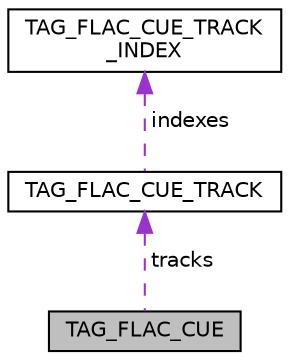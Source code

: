 digraph "TAG_FLAC_CUE"
{
 // LATEX_PDF_SIZE
  edge [fontname="Helvetica",fontsize="10",labelfontname="Helvetica",labelfontsize="10"];
  node [fontname="Helvetica",fontsize="10",shape=record];
  Node1 [label="TAG_FLAC_CUE",height=0.2,width=0.4,color="black", fillcolor="grey75", style="filled", fontcolor="black",tooltip=" "];
  Node2 -> Node1 [dir="back",color="darkorchid3",fontsize="10",style="dashed",label=" tracks" ,fontname="Helvetica"];
  Node2 [label="TAG_FLAC_CUE_TRACK",height=0.2,width=0.4,color="black", fillcolor="white", style="filled",URL="$struct_t_a_g___f_l_a_c___c_u_e___t_r_a_c_k.html",tooltip=" "];
  Node3 -> Node2 [dir="back",color="darkorchid3",fontsize="10",style="dashed",label=" indexes" ,fontname="Helvetica"];
  Node3 [label="TAG_FLAC_CUE_TRACK\l_INDEX",height=0.2,width=0.4,color="black", fillcolor="white", style="filled",URL="$struct_t_a_g___f_l_a_c___c_u_e___t_r_a_c_k___i_n_d_e_x.html",tooltip=" "];
}
